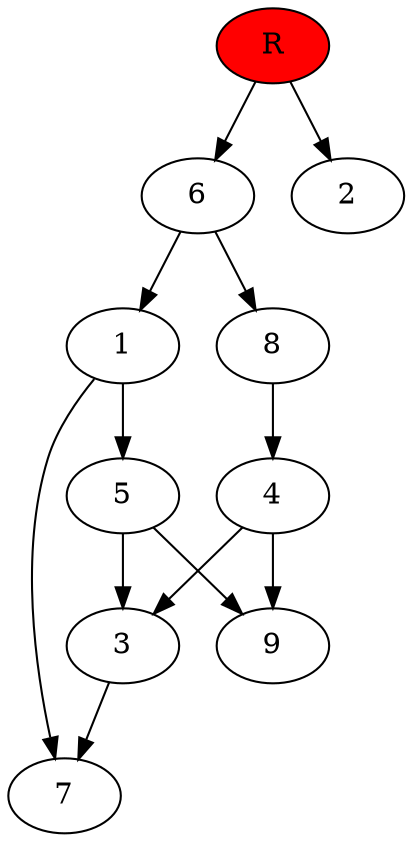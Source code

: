 digraph prb37299 {
	1
	2
	3
	4
	5
	6
	7
	8
	R [fillcolor="#ff0000" style=filled]
	1 -> 5
	1 -> 7
	3 -> 7
	4 -> 3
	4 -> 9
	5 -> 3
	5 -> 9
	6 -> 1
	6 -> 8
	8 -> 4
	R -> 2
	R -> 6
}
